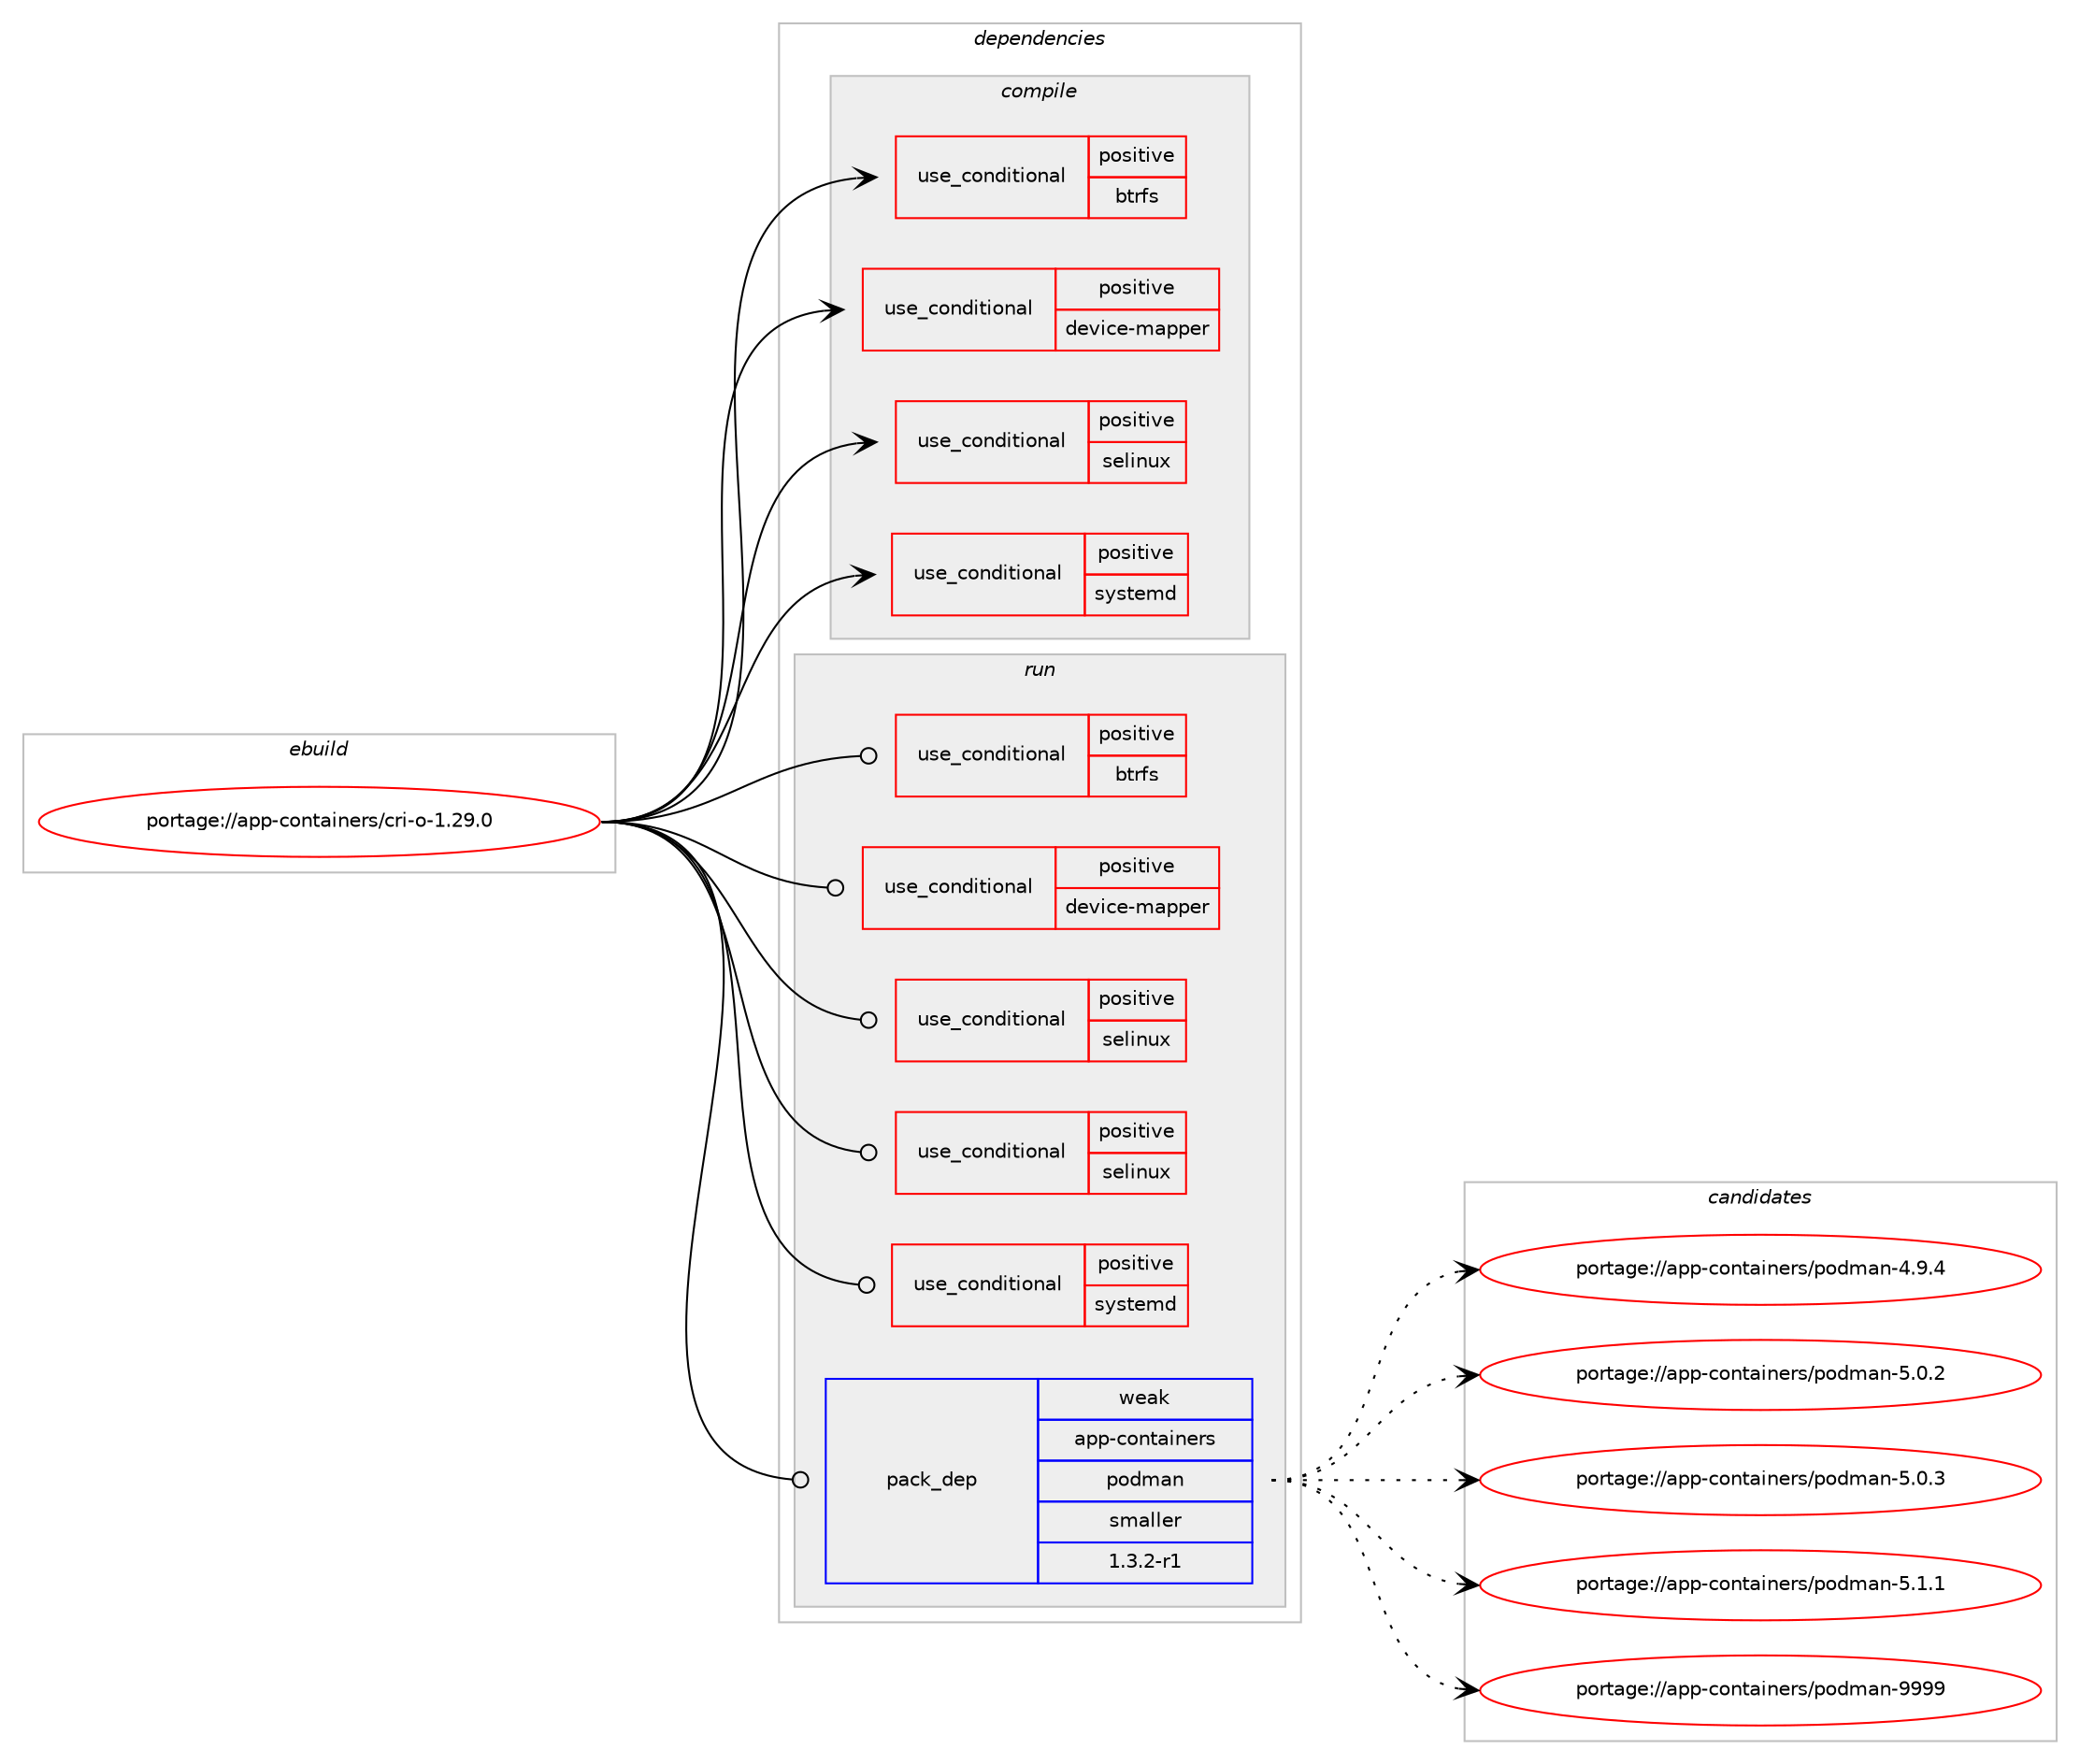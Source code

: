 digraph prolog {

# *************
# Graph options
# *************

newrank=true;
concentrate=true;
compound=true;
graph [rankdir=LR,fontname=Helvetica,fontsize=10,ranksep=1.5];#, ranksep=2.5, nodesep=0.2];
edge  [arrowhead=vee];
node  [fontname=Helvetica,fontsize=10];

# **********
# The ebuild
# **********

subgraph cluster_leftcol {
color=gray;
rank=same;
label=<<i>ebuild</i>>;
id [label="portage://app-containers/cri-o-1.29.0", color=red, width=4, href="../app-containers/cri-o-1.29.0.svg"];
}

# ****************
# The dependencies
# ****************

subgraph cluster_midcol {
color=gray;
label=<<i>dependencies</i>>;
subgraph cluster_compile {
fillcolor="#eeeeee";
style=filled;
label=<<i>compile</i>>;
subgraph cond2886 {
dependency4508 [label=<<TABLE BORDER="0" CELLBORDER="1" CELLSPACING="0" CELLPADDING="4"><TR><TD ROWSPAN="3" CELLPADDING="10">use_conditional</TD></TR><TR><TD>positive</TD></TR><TR><TD>btrfs</TD></TR></TABLE>>, shape=none, color=red];
# *** BEGIN UNKNOWN DEPENDENCY TYPE (TODO) ***
# dependency4508 -> package_dependency(portage://app-containers/cri-o-1.29.0,install,no,sys-fs,btrfs-progs,none,[,,],[],[])
# *** END UNKNOWN DEPENDENCY TYPE (TODO) ***

}
id:e -> dependency4508:w [weight=20,style="solid",arrowhead="vee"];
subgraph cond2887 {
dependency4509 [label=<<TABLE BORDER="0" CELLBORDER="1" CELLSPACING="0" CELLPADDING="4"><TR><TD ROWSPAN="3" CELLPADDING="10">use_conditional</TD></TR><TR><TD>positive</TD></TR><TR><TD>device-mapper</TD></TR></TABLE>>, shape=none, color=red];
# *** BEGIN UNKNOWN DEPENDENCY TYPE (TODO) ***
# dependency4509 -> package_dependency(portage://app-containers/cri-o-1.29.0,install,no,sys-fs,lvm2,none,[,,],any_same_slot,[])
# *** END UNKNOWN DEPENDENCY TYPE (TODO) ***

}
id:e -> dependency4509:w [weight=20,style="solid",arrowhead="vee"];
subgraph cond2888 {
dependency4510 [label=<<TABLE BORDER="0" CELLBORDER="1" CELLSPACING="0" CELLPADDING="4"><TR><TD ROWSPAN="3" CELLPADDING="10">use_conditional</TD></TR><TR><TD>positive</TD></TR><TR><TD>selinux</TD></TR></TABLE>>, shape=none, color=red];
# *** BEGIN UNKNOWN DEPENDENCY TYPE (TODO) ***
# dependency4510 -> package_dependency(portage://app-containers/cri-o-1.29.0,install,no,sys-libs,libselinux,none,[,,],any_same_slot,[])
# *** END UNKNOWN DEPENDENCY TYPE (TODO) ***

}
id:e -> dependency4510:w [weight=20,style="solid",arrowhead="vee"];
subgraph cond2889 {
dependency4511 [label=<<TABLE BORDER="0" CELLBORDER="1" CELLSPACING="0" CELLPADDING="4"><TR><TD ROWSPAN="3" CELLPADDING="10">use_conditional</TD></TR><TR><TD>positive</TD></TR><TR><TD>systemd</TD></TR></TABLE>>, shape=none, color=red];
# *** BEGIN UNKNOWN DEPENDENCY TYPE (TODO) ***
# dependency4511 -> package_dependency(portage://app-containers/cri-o-1.29.0,install,no,sys-apps,systemd,none,[,,],any_same_slot,[])
# *** END UNKNOWN DEPENDENCY TYPE (TODO) ***

}
id:e -> dependency4511:w [weight=20,style="solid",arrowhead="vee"];
# *** BEGIN UNKNOWN DEPENDENCY TYPE (TODO) ***
# id -> package_dependency(portage://app-containers/cri-o-1.29.0,install,no,app-containers,cni-plugins,none,[,,],[],[])
# *** END UNKNOWN DEPENDENCY TYPE (TODO) ***

# *** BEGIN UNKNOWN DEPENDENCY TYPE (TODO) ***
# id -> package_dependency(portage://app-containers/cri-o-1.29.0,install,no,app-containers,conmon,none,[,,],[],[])
# *** END UNKNOWN DEPENDENCY TYPE (TODO) ***

# *** BEGIN UNKNOWN DEPENDENCY TYPE (TODO) ***
# id -> package_dependency(portage://app-containers/cri-o-1.29.0,install,no,app-containers,runc,none,[,,],[],[])
# *** END UNKNOWN DEPENDENCY TYPE (TODO) ***

# *** BEGIN UNKNOWN DEPENDENCY TYPE (TODO) ***
# id -> package_dependency(portage://app-containers/cri-o-1.29.0,install,no,app-crypt,gpgme,none,[,,],any_same_slot,[])
# *** END UNKNOWN DEPENDENCY TYPE (TODO) ***

# *** BEGIN UNKNOWN DEPENDENCY TYPE (TODO) ***
# id -> package_dependency(portage://app-containers/cri-o-1.29.0,install,no,dev-go,go-md2man,none,[,,],[],[])
# *** END UNKNOWN DEPENDENCY TYPE (TODO) ***

# *** BEGIN UNKNOWN DEPENDENCY TYPE (TODO) ***
# id -> package_dependency(portage://app-containers/cri-o-1.29.0,install,no,dev-libs,glib,none,[,,],any_same_slot,[])
# *** END UNKNOWN DEPENDENCY TYPE (TODO) ***

# *** BEGIN UNKNOWN DEPENDENCY TYPE (TODO) ***
# id -> package_dependency(portage://app-containers/cri-o-1.29.0,install,no,dev-libs,libassuan,none,[,,],any_same_slot,[])
# *** END UNKNOWN DEPENDENCY TYPE (TODO) ***

# *** BEGIN UNKNOWN DEPENDENCY TYPE (TODO) ***
# id -> package_dependency(portage://app-containers/cri-o-1.29.0,install,no,dev-libs,libgpg-error,none,[,,],any_same_slot,[])
# *** END UNKNOWN DEPENDENCY TYPE (TODO) ***

# *** BEGIN UNKNOWN DEPENDENCY TYPE (TODO) ***
# id -> package_dependency(portage://app-containers/cri-o-1.29.0,install,no,net-firewall,conntrack-tools,none,[,,],[],[])
# *** END UNKNOWN DEPENDENCY TYPE (TODO) ***

# *** BEGIN UNKNOWN DEPENDENCY TYPE (TODO) ***
# id -> package_dependency(portage://app-containers/cri-o-1.29.0,install,no,net-firewall,iptables,none,[,,],[],[])
# *** END UNKNOWN DEPENDENCY TYPE (TODO) ***

# *** BEGIN UNKNOWN DEPENDENCY TYPE (TODO) ***
# id -> package_dependency(portage://app-containers/cri-o-1.29.0,install,no,net-misc,socat,none,[,,],[],[])
# *** END UNKNOWN DEPENDENCY TYPE (TODO) ***

# *** BEGIN UNKNOWN DEPENDENCY TYPE (TODO) ***
# id -> package_dependency(portage://app-containers/cri-o-1.29.0,install,no,sys-apps,iproute2,none,[,,],[],[])
# *** END UNKNOWN DEPENDENCY TYPE (TODO) ***

# *** BEGIN UNKNOWN DEPENDENCY TYPE (TODO) ***
# id -> package_dependency(portage://app-containers/cri-o-1.29.0,install,no,sys-libs,libseccomp,none,[,,],any_same_slot,[])
# *** END UNKNOWN DEPENDENCY TYPE (TODO) ***

}
subgraph cluster_compileandrun {
fillcolor="#eeeeee";
style=filled;
label=<<i>compile and run</i>>;
}
subgraph cluster_run {
fillcolor="#eeeeee";
style=filled;
label=<<i>run</i>>;
subgraph cond2890 {
dependency4512 [label=<<TABLE BORDER="0" CELLBORDER="1" CELLSPACING="0" CELLPADDING="4"><TR><TD ROWSPAN="3" CELLPADDING="10">use_conditional</TD></TR><TR><TD>positive</TD></TR><TR><TD>btrfs</TD></TR></TABLE>>, shape=none, color=red];
# *** BEGIN UNKNOWN DEPENDENCY TYPE (TODO) ***
# dependency4512 -> package_dependency(portage://app-containers/cri-o-1.29.0,run,no,sys-fs,btrfs-progs,none,[,,],[],[])
# *** END UNKNOWN DEPENDENCY TYPE (TODO) ***

}
id:e -> dependency4512:w [weight=20,style="solid",arrowhead="odot"];
subgraph cond2891 {
dependency4513 [label=<<TABLE BORDER="0" CELLBORDER="1" CELLSPACING="0" CELLPADDING="4"><TR><TD ROWSPAN="3" CELLPADDING="10">use_conditional</TD></TR><TR><TD>positive</TD></TR><TR><TD>device-mapper</TD></TR></TABLE>>, shape=none, color=red];
# *** BEGIN UNKNOWN DEPENDENCY TYPE (TODO) ***
# dependency4513 -> package_dependency(portage://app-containers/cri-o-1.29.0,run,no,sys-fs,lvm2,none,[,,],any_same_slot,[])
# *** END UNKNOWN DEPENDENCY TYPE (TODO) ***

}
id:e -> dependency4513:w [weight=20,style="solid",arrowhead="odot"];
subgraph cond2892 {
dependency4514 [label=<<TABLE BORDER="0" CELLBORDER="1" CELLSPACING="0" CELLPADDING="4"><TR><TD ROWSPAN="3" CELLPADDING="10">use_conditional</TD></TR><TR><TD>positive</TD></TR><TR><TD>selinux</TD></TR></TABLE>>, shape=none, color=red];
# *** BEGIN UNKNOWN DEPENDENCY TYPE (TODO) ***
# dependency4514 -> package_dependency(portage://app-containers/cri-o-1.29.0,run,no,sec-policy,selinux-crio,none,[,,],[],[])
# *** END UNKNOWN DEPENDENCY TYPE (TODO) ***

}
id:e -> dependency4514:w [weight=20,style="solid",arrowhead="odot"];
subgraph cond2893 {
dependency4515 [label=<<TABLE BORDER="0" CELLBORDER="1" CELLSPACING="0" CELLPADDING="4"><TR><TD ROWSPAN="3" CELLPADDING="10">use_conditional</TD></TR><TR><TD>positive</TD></TR><TR><TD>selinux</TD></TR></TABLE>>, shape=none, color=red];
# *** BEGIN UNKNOWN DEPENDENCY TYPE (TODO) ***
# dependency4515 -> package_dependency(portage://app-containers/cri-o-1.29.0,run,no,sys-libs,libselinux,none,[,,],any_same_slot,[])
# *** END UNKNOWN DEPENDENCY TYPE (TODO) ***

}
id:e -> dependency4515:w [weight=20,style="solid",arrowhead="odot"];
subgraph cond2894 {
dependency4516 [label=<<TABLE BORDER="0" CELLBORDER="1" CELLSPACING="0" CELLPADDING="4"><TR><TD ROWSPAN="3" CELLPADDING="10">use_conditional</TD></TR><TR><TD>positive</TD></TR><TR><TD>systemd</TD></TR></TABLE>>, shape=none, color=red];
# *** BEGIN UNKNOWN DEPENDENCY TYPE (TODO) ***
# dependency4516 -> package_dependency(portage://app-containers/cri-o-1.29.0,run,no,sys-apps,systemd,none,[,,],any_same_slot,[])
# *** END UNKNOWN DEPENDENCY TYPE (TODO) ***

}
id:e -> dependency4516:w [weight=20,style="solid",arrowhead="odot"];
# *** BEGIN UNKNOWN DEPENDENCY TYPE (TODO) ***
# id -> package_dependency(portage://app-containers/cri-o-1.29.0,run,no,app-containers,cni-plugins,none,[,,],[],[])
# *** END UNKNOWN DEPENDENCY TYPE (TODO) ***

# *** BEGIN UNKNOWN DEPENDENCY TYPE (TODO) ***
# id -> package_dependency(portage://app-containers/cri-o-1.29.0,run,no,app-containers,conmon,none,[,,],[],[])
# *** END UNKNOWN DEPENDENCY TYPE (TODO) ***

# *** BEGIN UNKNOWN DEPENDENCY TYPE (TODO) ***
# id -> package_dependency(portage://app-containers/cri-o-1.29.0,run,no,app-containers,runc,none,[,,],[],[])
# *** END UNKNOWN DEPENDENCY TYPE (TODO) ***

# *** BEGIN UNKNOWN DEPENDENCY TYPE (TODO) ***
# id -> package_dependency(portage://app-containers/cri-o-1.29.0,run,no,app-crypt,gpgme,none,[,,],any_same_slot,[])
# *** END UNKNOWN DEPENDENCY TYPE (TODO) ***

# *** BEGIN UNKNOWN DEPENDENCY TYPE (TODO) ***
# id -> package_dependency(portage://app-containers/cri-o-1.29.0,run,no,dev-libs,glib,none,[,,],any_same_slot,[])
# *** END UNKNOWN DEPENDENCY TYPE (TODO) ***

# *** BEGIN UNKNOWN DEPENDENCY TYPE (TODO) ***
# id -> package_dependency(portage://app-containers/cri-o-1.29.0,run,no,dev-libs,libassuan,none,[,,],any_same_slot,[])
# *** END UNKNOWN DEPENDENCY TYPE (TODO) ***

# *** BEGIN UNKNOWN DEPENDENCY TYPE (TODO) ***
# id -> package_dependency(portage://app-containers/cri-o-1.29.0,run,no,dev-libs,libgpg-error,none,[,,],any_same_slot,[])
# *** END UNKNOWN DEPENDENCY TYPE (TODO) ***

# *** BEGIN UNKNOWN DEPENDENCY TYPE (TODO) ***
# id -> package_dependency(portage://app-containers/cri-o-1.29.0,run,no,net-firewall,conntrack-tools,none,[,,],[],[])
# *** END UNKNOWN DEPENDENCY TYPE (TODO) ***

# *** BEGIN UNKNOWN DEPENDENCY TYPE (TODO) ***
# id -> package_dependency(portage://app-containers/cri-o-1.29.0,run,no,net-firewall,iptables,none,[,,],[],[])
# *** END UNKNOWN DEPENDENCY TYPE (TODO) ***

# *** BEGIN UNKNOWN DEPENDENCY TYPE (TODO) ***
# id -> package_dependency(portage://app-containers/cri-o-1.29.0,run,no,net-misc,socat,none,[,,],[],[])
# *** END UNKNOWN DEPENDENCY TYPE (TODO) ***

# *** BEGIN UNKNOWN DEPENDENCY TYPE (TODO) ***
# id -> package_dependency(portage://app-containers/cri-o-1.29.0,run,no,sys-apps,iproute2,none,[,,],[],[])
# *** END UNKNOWN DEPENDENCY TYPE (TODO) ***

# *** BEGIN UNKNOWN DEPENDENCY TYPE (TODO) ***
# id -> package_dependency(portage://app-containers/cri-o-1.29.0,run,no,sys-libs,libseccomp,none,[,,],any_same_slot,[])
# *** END UNKNOWN DEPENDENCY TYPE (TODO) ***

subgraph pack1563 {
dependency4517 [label=<<TABLE BORDER="0" CELLBORDER="1" CELLSPACING="0" CELLPADDING="4" WIDTH="220"><TR><TD ROWSPAN="6" CELLPADDING="30">pack_dep</TD></TR><TR><TD WIDTH="110">weak</TD></TR><TR><TD>app-containers</TD></TR><TR><TD>podman</TD></TR><TR><TD>smaller</TD></TR><TR><TD>1.3.2-r1</TD></TR></TABLE>>, shape=none, color=blue];
}
id:e -> dependency4517:w [weight=20,style="solid",arrowhead="odot"];
}
}

# **************
# The candidates
# **************

subgraph cluster_choices {
rank=same;
color=gray;
label=<<i>candidates</i>>;

subgraph choice1563 {
color=black;
nodesep=1;
choice971121124599111110116971051101011141154711211110010997110455246574652 [label="portage://app-containers/podman-4.9.4", color=red, width=4,href="../app-containers/podman-4.9.4.svg"];
choice971121124599111110116971051101011141154711211110010997110455346484650 [label="portage://app-containers/podman-5.0.2", color=red, width=4,href="../app-containers/podman-5.0.2.svg"];
choice971121124599111110116971051101011141154711211110010997110455346484651 [label="portage://app-containers/podman-5.0.3", color=red, width=4,href="../app-containers/podman-5.0.3.svg"];
choice971121124599111110116971051101011141154711211110010997110455346494649 [label="portage://app-containers/podman-5.1.1", color=red, width=4,href="../app-containers/podman-5.1.1.svg"];
choice9711211245991111101169710511010111411547112111100109971104557575757 [label="portage://app-containers/podman-9999", color=red, width=4,href="../app-containers/podman-9999.svg"];
dependency4517:e -> choice971121124599111110116971051101011141154711211110010997110455246574652:w [style=dotted,weight="100"];
dependency4517:e -> choice971121124599111110116971051101011141154711211110010997110455346484650:w [style=dotted,weight="100"];
dependency4517:e -> choice971121124599111110116971051101011141154711211110010997110455346484651:w [style=dotted,weight="100"];
dependency4517:e -> choice971121124599111110116971051101011141154711211110010997110455346494649:w [style=dotted,weight="100"];
dependency4517:e -> choice9711211245991111101169710511010111411547112111100109971104557575757:w [style=dotted,weight="100"];
}
}

}
